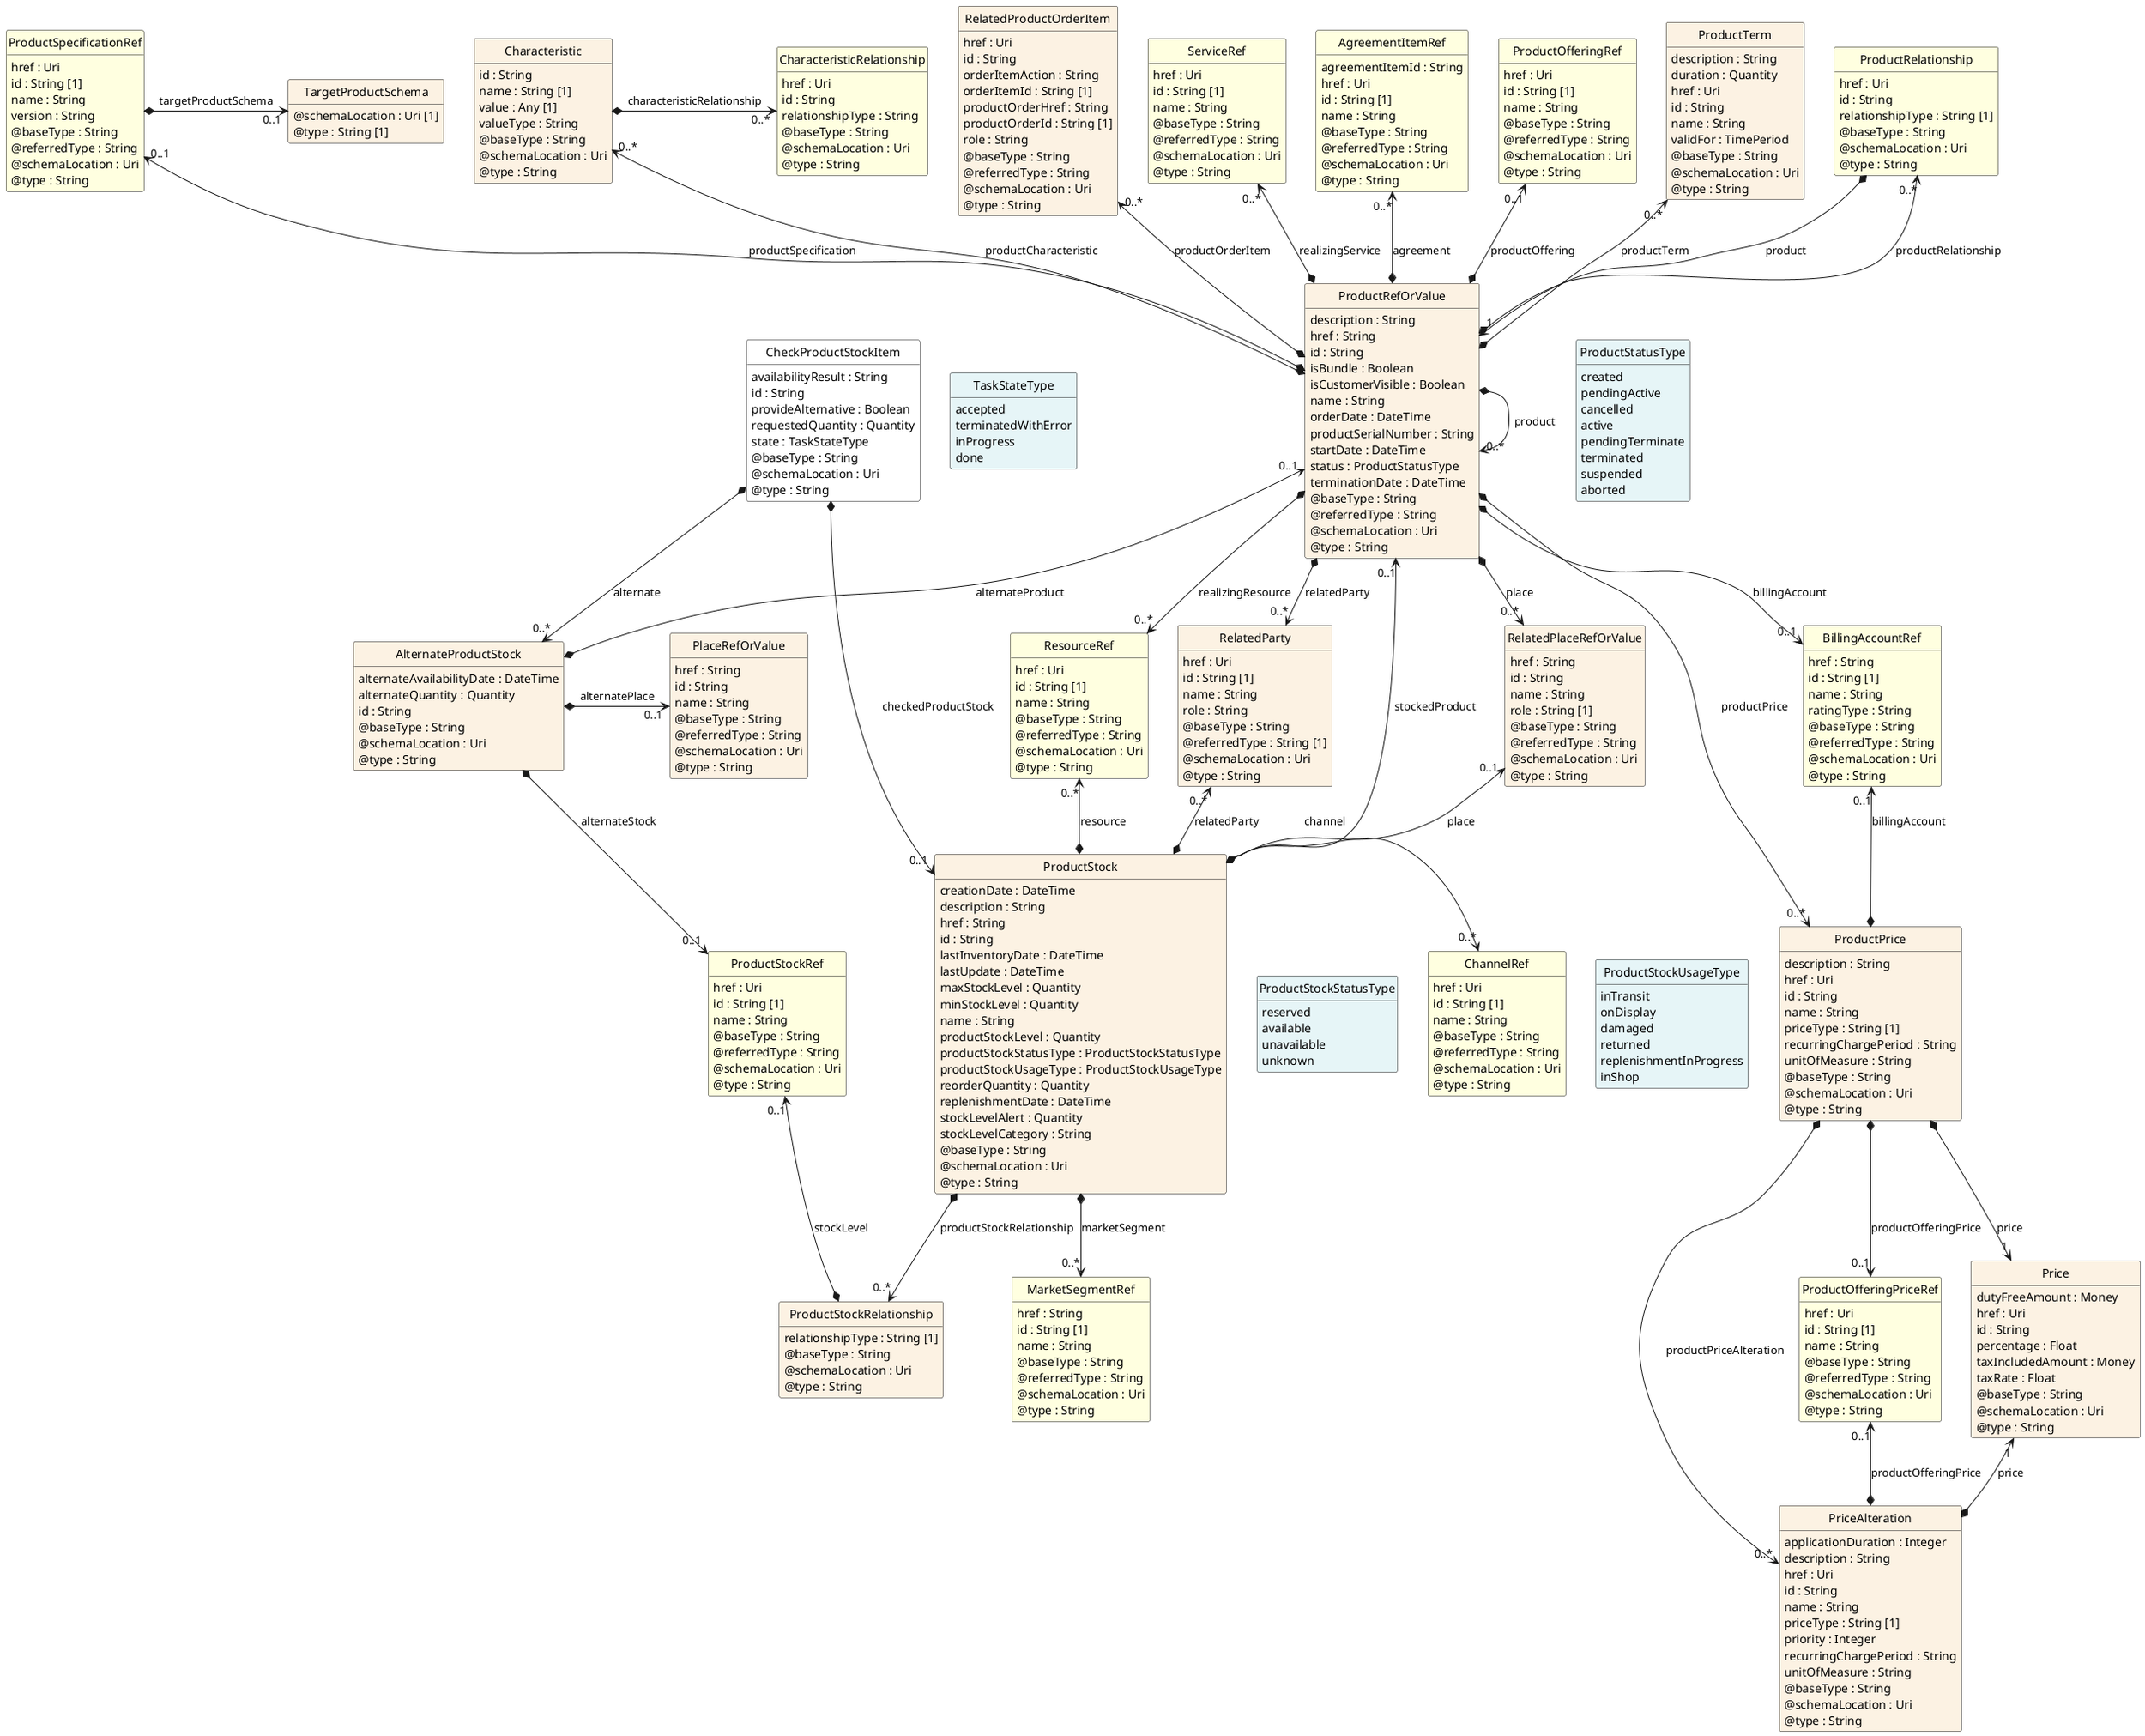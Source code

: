 @startuml
hide circle
hide methods
hide stereotype
show <<Enumeration>> stereotype
skinparam class {
   BackgroundColor<<Enumeration>> #E6F5F7
   BackgroundColor<<Ref>> #FFFFE0
   BackgroundColor<<Pivot>> #FFFFFFF
   BackgroundColor<<SimpleType>> #E2F0DA
   BackgroundColor #FCF2E3
}

class CheckProductStockItem <<Pivot>> {
    availabilityResult : String
    id : String
    provideAlternative : Boolean
    requestedQuantity : Quantity
    state : TaskStateType
    @baseType : String
    @schemaLocation : Uri
    @type : String
}

class AlternateProductStock  {
    alternateAvailabilityDate : DateTime
    alternateQuantity : Quantity
    id : String
    @baseType : String
    @schemaLocation : Uri
    @type : String
}

class PlaceRefOrValue  {
    href : String
    id : String
    name : String
    @baseType : String
    @referredType : String
    @schemaLocation : Uri
    @type : String
}

class ProductStockRef  <<Ref>> {
    href : Uri
    id : String [1]
    name : String
    @baseType : String
    @referredType : String
    @schemaLocation : Uri
    @type : String
}

class ProductRefOrValue  {
    description : String
    href : String
    id : String
    isBundle : Boolean
    isCustomerVisible : Boolean
    name : String
    orderDate : DateTime
    productSerialNumber : String
    startDate : DateTime
    status : ProductStatusType
    terminationDate : DateTime
    @baseType : String
    @referredType : String
    @schemaLocation : Uri
    @type : String
}

class ProductSpecificationRef  <<Ref>> {
    href : Uri
    id : String [1]
    name : String
    version : String
    @baseType : String
    @referredType : String
    @schemaLocation : Uri
    @type : String
}

class TargetProductSchema  {
    @schemaLocation : Uri [1]
    @type : String [1]
}

class Characteristic  {
    id : String
    name : String [1]
    value : Any [1]
    valueType : String
    @baseType : String
    @schemaLocation : Uri
    @type : String
}

class CharacteristicRelationship  <<Ref>> {
    href : Uri
    id : String
    relationshipType : String
    @baseType : String
    @schemaLocation : Uri
    @type : String
}

class BillingAccountRef  <<Ref>> {
    href : String
    id : String [1]
    name : String
    ratingType : String
    @baseType : String
    @referredType : String
    @schemaLocation : Uri
    @type : String
}

class RelatedProductOrderItem  {
    href : Uri
    id : String
    orderItemAction : String
    orderItemId : String [1]
    productOrderHref : String
    productOrderId : String [1]
    role : String
    @baseType : String
    @referredType : String
    @schemaLocation : Uri
    @type : String
}

class ServiceRef  <<Ref>> {
    href : Uri
    id : String [1]
    name : String
    @baseType : String
    @referredType : String
    @schemaLocation : Uri
    @type : String
}

class ResourceRef  <<Ref>> {
    href : Uri
    id : String [1]
    name : String
    @baseType : String
    @referredType : String
    @schemaLocation : Uri
    @type : String
}

class RelatedPlaceRefOrValue  {
    href : String
    id : String
    name : String
    role : String [1]
    @baseType : String
    @referredType : String
    @schemaLocation : Uri
    @type : String
}

class AgreementItemRef  <<Ref>> {
    agreementItemId : String
    href : Uri
    id : String [1]
    name : String
    @baseType : String
    @referredType : String
    @schemaLocation : Uri
    @type : String
}

class ProductOfferingRef  <<Ref>> {
    href : Uri
    id : String [1]
    name : String
    @baseType : String
    @referredType : String
    @schemaLocation : Uri
    @type : String
}

class ProductTerm  {
    description : String
    duration : Quantity
    href : Uri
    id : String
    name : String
    validFor : TimePeriod
    @baseType : String
    @schemaLocation : Uri
    @type : String
}

class RelatedParty  {
    href : Uri
    id : String [1]
    name : String
    role : String
    @baseType : String
    @referredType : String [1]
    @schemaLocation : Uri
    @type : String
}

class ProductRelationship  <<Ref>> {
    href : Uri
    id : String
    relationshipType : String [1]
    @baseType : String
    @schemaLocation : Uri
    @type : String
}

class ProductPrice  {
    description : String
    href : Uri
    id : String
    name : String
    priceType : String [1]
    recurringChargePeriod : String
    unitOfMeasure : String
    @baseType : String
    @schemaLocation : Uri
    @type : String
}

class ProductOfferingPriceRef  <<Ref>> {
    href : Uri
    id : String [1]
    name : String
    @baseType : String
    @referredType : String
    @schemaLocation : Uri
    @type : String
}

class Price  {
    dutyFreeAmount : Money
    href : Uri
    id : String
    percentage : Float
    taxIncludedAmount : Money
    taxRate : Float
    @baseType : String
    @schemaLocation : Uri
    @type : String
}

class PriceAlteration  {
    applicationDuration : Integer
    description : String
    href : Uri
    id : String
    name : String
    priceType : String [1]
    priority : Integer
    recurringChargePeriod : String
    unitOfMeasure : String
    @baseType : String
    @schemaLocation : Uri
    @type : String
}

class ProductStatusType <<Enumeration>> {
    created
    pendingActive
    cancelled
    active
    pendingTerminate
    terminated
    suspended
    aborted
}

class ProductStock  {
    creationDate : DateTime
    description : String
    href : String
    id : String
    lastInventoryDate : DateTime
    lastUpdate : DateTime
    maxStockLevel : Quantity
    minStockLevel : Quantity
    name : String
    productStockLevel : Quantity
    productStockStatusType : ProductStockStatusType
    productStockUsageType : ProductStockUsageType
    reorderQuantity : Quantity
    replenishmentDate : DateTime
    stockLevelAlert : Quantity
    stockLevelCategory : String
    @baseType : String
    @schemaLocation : Uri
    @type : String
}

class ProductStockRelationship  {
    relationshipType : String [1]
    @baseType : String
    @schemaLocation : Uri
    @type : String
}

class ChannelRef  <<Ref>> {
    href : Uri
    id : String [1]
    name : String
    @baseType : String
    @referredType : String
    @schemaLocation : Uri
    @type : String
}

class ProductStockUsageType <<Enumeration>> {
    inTransit
    onDisplay
    damaged
    returned
    replenishmentInProgress
    inShop
}

class MarketSegmentRef  <<Ref>> {
    href : String
    id : String [1]
    name : String
    @baseType : String
    @referredType : String
    @schemaLocation : Uri
    @type : String
}

class ProductStockStatusType <<Enumeration>> {
    reserved
    available
    unavailable
    unknown
}

class TaskStateType <<Enumeration>> {
    accepted
    terminatedWithError
    inProgress
    done
}

CheckProductStockItem -right[hidden]-> TaskStateType

CheckProductStockItem *-->  "0..*" AlternateProductStock : alternate

CheckProductStockItem *-->  "0..1" ProductStock : checkedProductStock

ProductRefOrValue *-right-> "0..*" ProductRefOrValue : product

ProductRefOrValue *-->  "0..*" RelatedParty : relatedParty

RelatedParty "0..*" <--* ProductStock : relatedParty

RelatedPlaceRefOrValue "0..1" <--* ProductStock : place

ProductRefOrValue *-->  "0..*" RelatedPlaceRefOrValue : place

ResourceRef "0..*" <--* ProductStock : resource

ProductRefOrValue *-->  "0..*" ResourceRef : realizingResource

ProductRefOrValue *-->  "0..1" BillingAccountRef : billingAccount

ProductRefOrValue -right[hidden]-> ProductStatusType

ProductRelationship "0..*" <--* ProductRefOrValue : productRelationship

ProductRefOrValue *-->  "0..*" ProductPrice : productPrice

ProductRefOrValue "0..1" <--* AlternateProductStock : alternateProduct

AlternateProductStock *-->  "0..1" ProductStockRef : alternateStock

ProductRelationship *-->  "1" ProductRefOrValue : product

BillingAccountRef "0..1" <--* ProductPrice : billingAccount

ProductPrice *-->  "1" Price : price

ProductPrice *-->  "0..1" ProductOfferingPriceRef : productOfferingPrice

ProductPrice *-->  "0..*" PriceAlteration : productPriceAlteration

Price "1" <--* PriceAlteration : price

ProductOfferingPriceRef "0..1" <--* PriceAlteration : productOfferingPrice

ProductStockRef "0..1" <--* ProductStockRelationship : stockLevel

ProductStock *-->  "0..*" ProductStockRelationship : productStockRelationship

ProductRefOrValue "0..1" <--* ProductStock : stockedProduct

ProductStock -right[hidden]-> ProductStockStatusType

ProductStockStatusType -right[hidden]-> ProductStockUsageType

ProductSpecificationRef "0..1" <--* ProductRefOrValue : productSpecification

AgreementItemRef "0..*" <--* ProductRefOrValue : agreement

ProductTerm "0..*" <--* ProductRefOrValue : productTerm

ProductOfferingRef "0..1" <--* ProductRefOrValue : productOffering

RelatedProductOrderItem "0..*" <--* ProductRefOrValue : productOrderItem

ServiceRef "0..*" <--* ProductRefOrValue : realizingService

Characteristic "0..*" <--* ProductRefOrValue : productCharacteristic

ChannelRef "0..*" <-left-* ProductStock : channel

ProductStock *-->  "0..*" MarketSegmentRef : marketSegment

AlternateProductStock *-right-> "0..1" PlaceRefOrValue : alternatePlace

ProductSpecificationRef *-right-> "0..1" TargetProductSchema : targetProductSchema

Characteristic *-right-> "0..*" CharacteristicRelationship : characteristicRelationship

@enduml